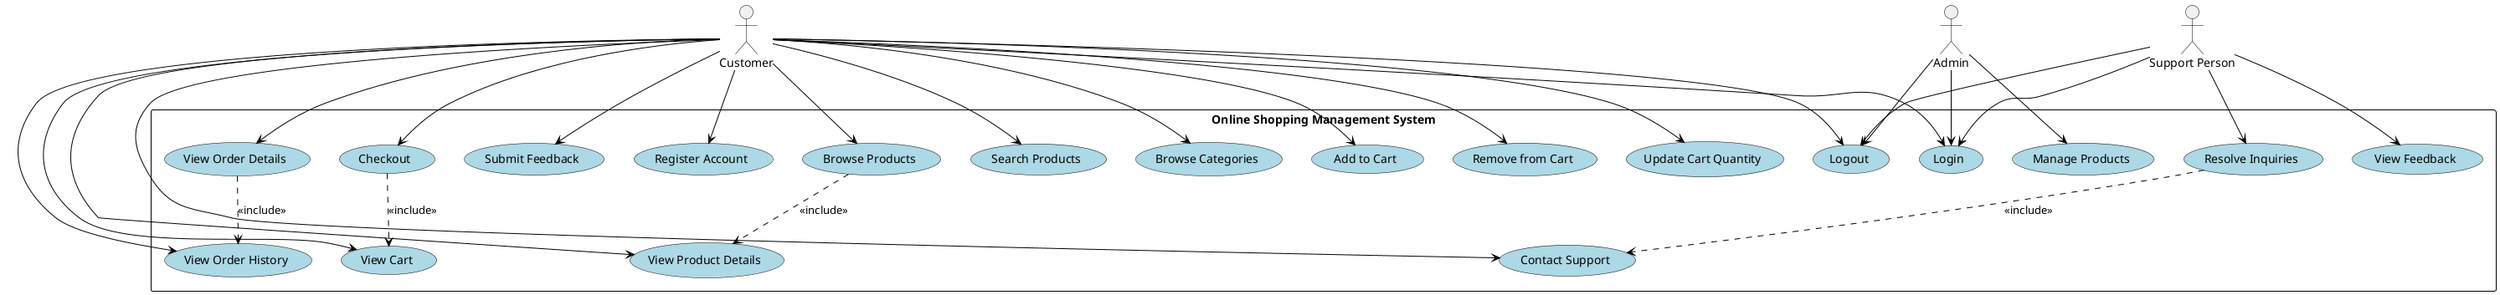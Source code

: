@startuml Shop Lite Use Case Diagram

' Using style similar to the examples provided in the attachments
skinparam usecase {
  BackgroundColor lightblue
  BorderColor black
  ArrowColor black
}

skinparam actor {
  BorderColor black
}

skinparam rectangle {
  BorderColor black
}

' Define the system boundary
rectangle "Online Shopping Management System" {
  ' Authentication Use Cases
  usecase "Register Account" as Register
  usecase "Login" as Login
  usecase "Logout" as Logout
  
  ' Product Management Use Cases
  usecase "Browse Products" as BrowseProducts
  usecase "View Product Details" as ViewProductDetails
  usecase "Search Products" as SearchProducts
  
  ' Category Management
  usecase "Browse Categories" as BrowseCategories
  
  ' Shopping Cart Use Cases
  usecase "Add to Cart" as AddToCart
  usecase "Remove from Cart" as RemoveFromCart
  usecase "View Cart" as ViewCart
  usecase "Update Cart Quantity" as UpdateCartQuantity
  
  ' Order Use Cases
  usecase "Checkout" as Checkout
  usecase "View Order History" as ViewOrderHistory
  usecase "View Order Details" as ViewOrderDetails
  
  ' Customer Support Use Cases
  usecase "Contact Support" as ContactSupport
  usecase "Submit Feedback" as SubmitFeedback
  usecase "View Feedback" as ViewFeedback
  
  ' Admin Use Cases
  usecase "Manage Products" as ManageProducts
  usecase "Resolve Inquiries" as ResolveInquiries
}

' Define actors
:Customer: as Customer
:Admin: as Admin
:Support Person: as Support

' Customer relationships
Customer --> Register
Customer --> Login
Customer --> Logout
Customer --> BrowseProducts
Customer --> ViewProductDetails
Customer --> SearchProducts
Customer --> BrowseCategories
Customer --> AddToCart
Customer --> RemoveFromCart
Customer --> ViewCart
Customer --> UpdateCartQuantity
Customer --> Checkout
Customer --> ViewOrderHistory
Customer --> ViewOrderDetails
Customer --> ContactSupport
Customer --> SubmitFeedback

' Admin relationships
Admin --> Login
Admin --> Logout
Admin --> ManageProducts

' Support Person relationships
Support --> Login
Support --> Logout
Support --> ResolveInquiries
Support --> ViewFeedback

' Include relationships similar to the examples
BrowseProducts ..> ViewProductDetails : <<include>>
Checkout ..> ViewCart : <<include>>
ViewOrderDetails ..> ViewOrderHistory : <<include>>
ResolveInquiries ..> ContactSupport : <<include>>

@enduml